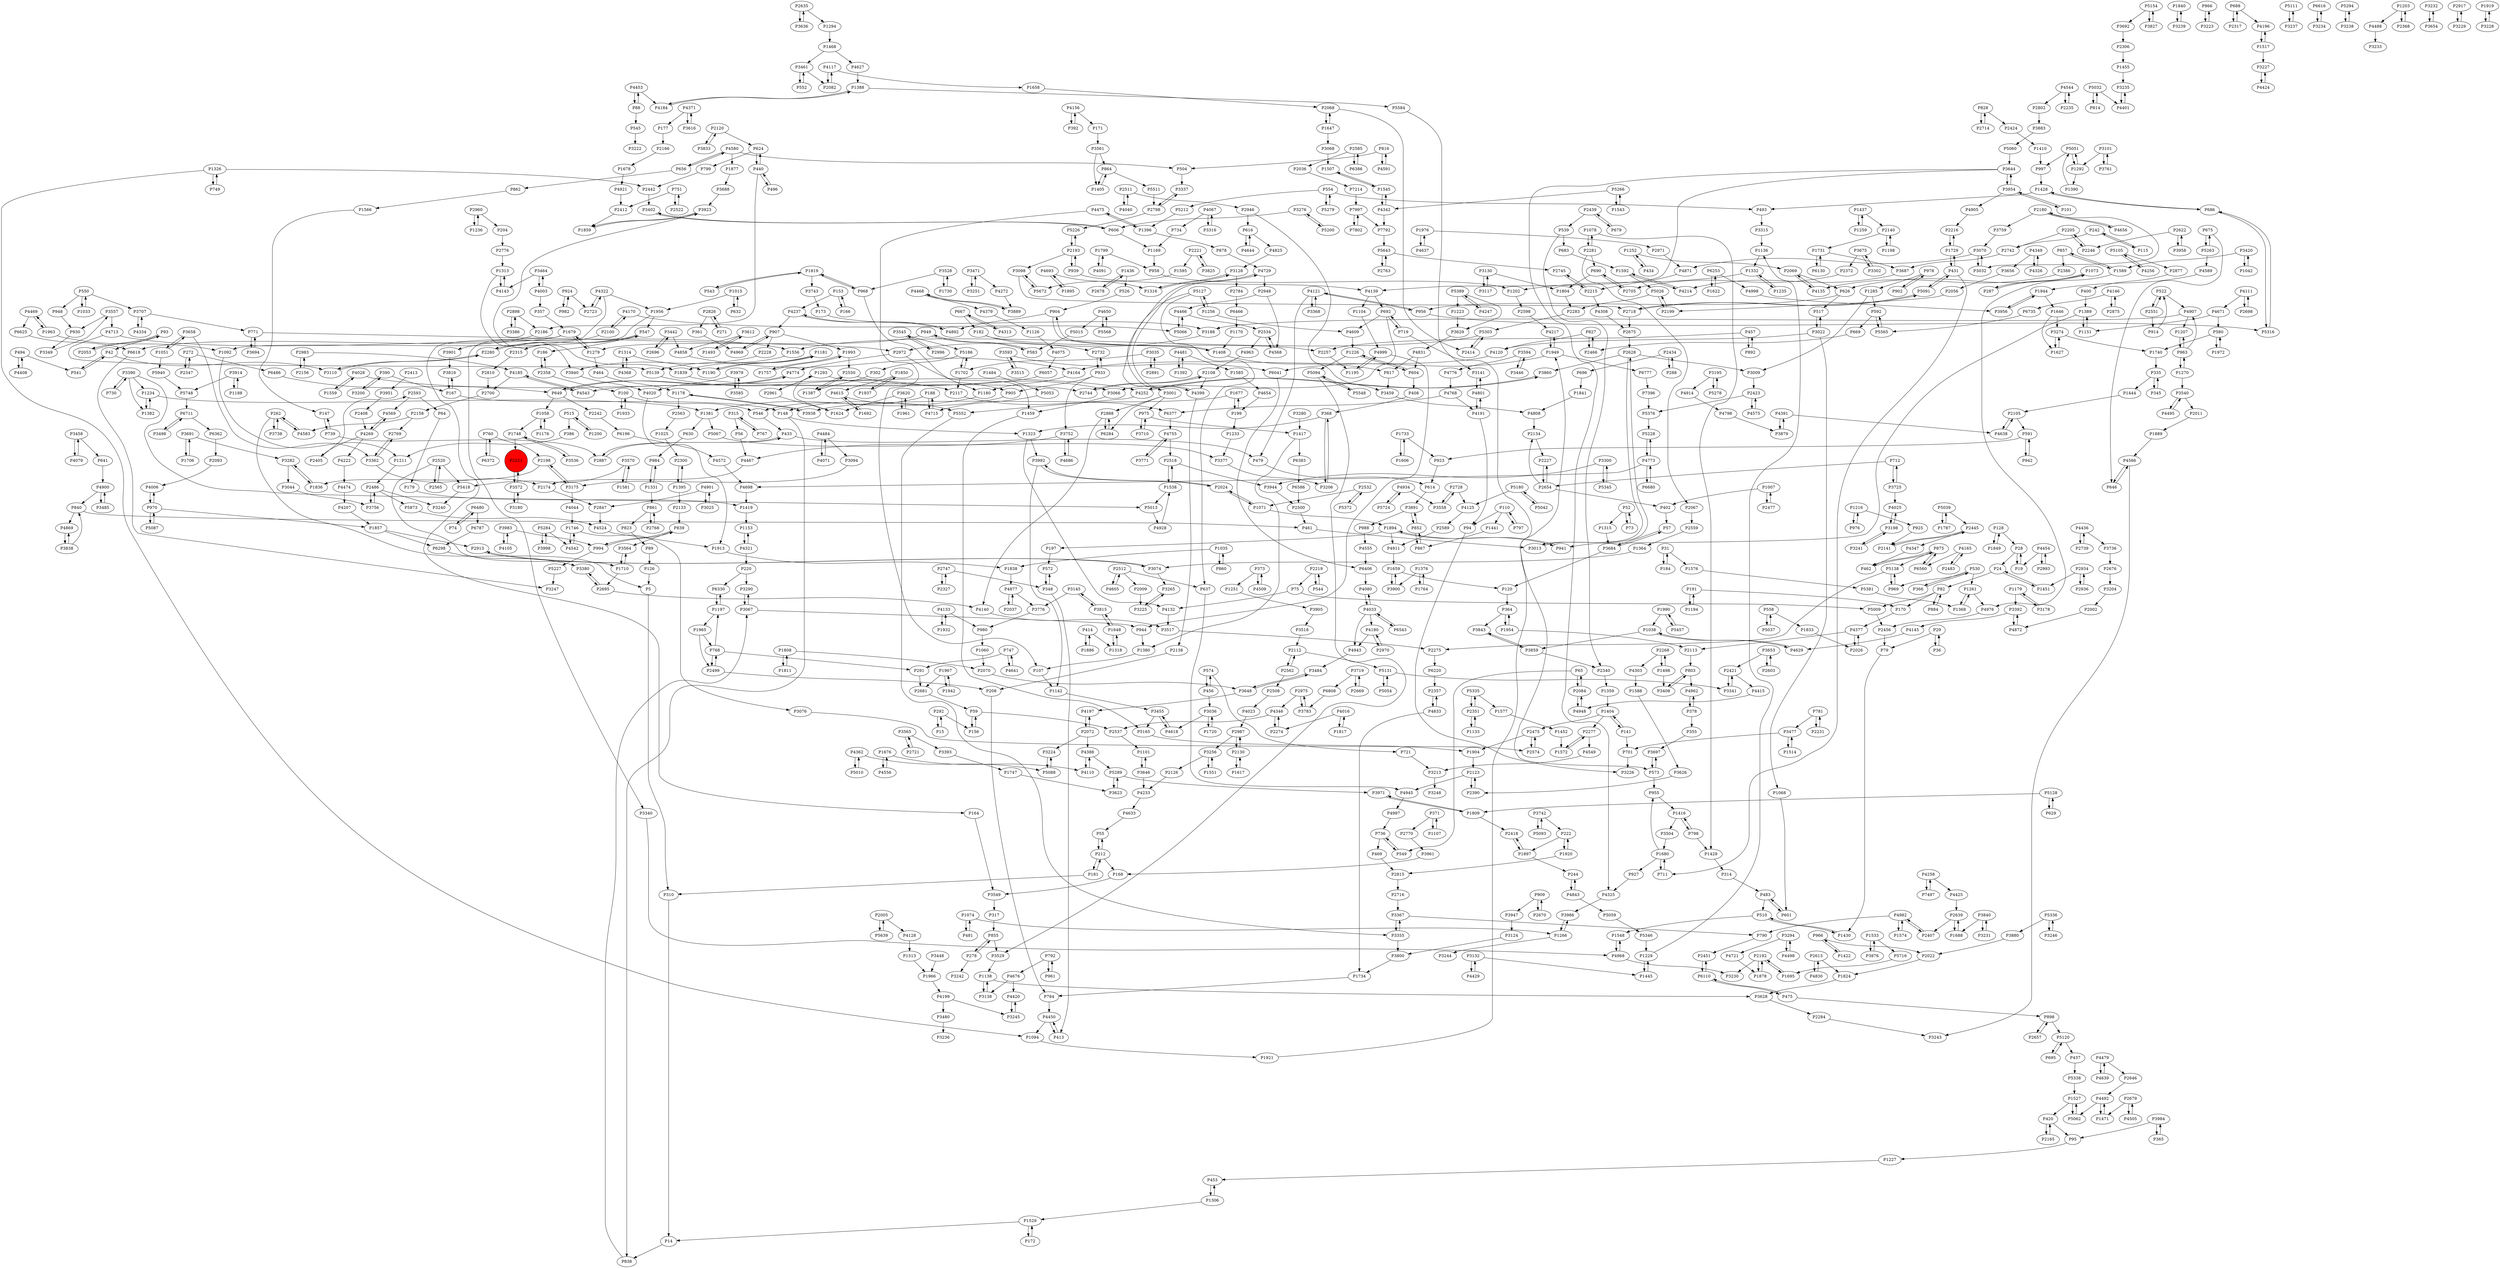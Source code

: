 digraph {
	P1428 -> P493
	P1498 -> P3408
	P2442 -> P3402
	P3572 -> P3180
	P968 -> P1180
	P4877 -> P2037
	P2072 -> P4197
	P2358 -> P100
	P4962 -> P378
	P3761 -> P3101
	P1007 -> P2477
	P4133 -> P1932
	P4143 -> P1313
	P3992 -> P2024
	P3692 -> P2306
	P1840 -> P3239
	P2961 -> P1624
	P2180 -> P4656
	P504 -> P3337
	P89 -> P126
	P4466 -> P5066
	P5568 -> P4650
	P1223 -> P3629
	P1007 -> P402
	P839 -> P994
	P1376 -> P1764
	P4033 -> P4180
	P4197 -> P2072
	P2002 -> P4872
	P1252 -> P434
	P14 -> P838
	P768 -> P1197
	P646 -> P4566
	P4020 -> P1913
	P1436 -> P526
	P2728 -> P4125
	P3648 -> P4197
	P4140 -> P3517
	P4871 -> P2215
	P3141 -> P4801
	P736 -> P549
	P4544 -> P2802
	P4321 -> P220
	P4222 -> P4474
	P2108 -> P4399
	P481 -> P1074
	P675 -> P646
	P3302 -> P3675
	P1894 -> P197
	P335 -> P1444
	P1993 -> P1757
	P3464 -> P4003
	P1731 -> P6130
	P2280 -> P3110
	P420 -> P2165
	P2993 -> P4454
	P5087 -> P970
	P1404 -> P141
	P4831 -> P604
	P4117 -> P1658
	P1897 -> P2418
	P2072 -> P3224
	P6298 -> P3380
	P3529 -> P1138
	P1581 -> P3570
	P827 -> P2466
	P2423 -> P5376
	P2888 -> P6284
	P3504 -> P1680
	P2281 -> P2067
	P1416 -> P3504
	P5094 -> P3529
	P4755 -> P3771
	P3594 -> P3446
	P1878 -> P2192
	P3274 -> P1627
	P4349 -> P4326
	P2744 -> P2108
	P686 -> P5316
	P1710 -> P2695
	P5131 -> P5054
	P4650 -> P5568
	P156 -> P59
	P3540 -> P2011
	P4997 -> P736
	P4637 -> P1976
	P4237 -> P907
	P4347 -> P462
	P4575 -> P2423
	P1622 -> P6253
	P1734 -> P784
	P1256 -> P4609
	P5716 -> P1695
	P220 -> P3290
	P4798 -> P3879
	P390 -> P167
	P2934 -> P1451
	P857 -> P2386
	P994 -> P839
	P592 -> P669
	P100 -> P1933
	P1058 -> P1748
	P2565 -> P2520
	P4481 -> P1585
	P2268 -> P1498
	P2340 -> P1359
	P2280 -> P547
	P3442 -> P4858
	P4474 -> P4207
	P1259 -> P1437
	P866 -> P3223
	P2231 -> P781
	P272 -> P6486
	P4524 -> P1913
	P3742 -> P5093
	P6586 -> P2500
	P949 -> P1279
	P2739 -> P4436
	P3265 -> P3225
	P2445 -> P2141
	P1316 -> P3128
	P630 -> P984
	P3455 -> P5165
	P6130 -> P1731
	P1857 -> P6298
	P2520 -> P2565
	P2005 -> P5639
	P4492 -> P1471
	P3390 -> P5013
	P3251 -> P3471
	P574 -> P456
	P3101 -> P3761
	P1659 -> P3900
	P3938 -> P1178
	P1577 -> P1452
	P4773 -> P5228
	P573 -> P3697
	P541 -> P42
	P3022 -> P1068
	P2551 -> P522
	P4170 -> P2100
	P1234 -> P1382
	P302 -> P1387
	P930 -> P3349
	P15 -> P292
	P6618 -> P3247
	P3448 -> P1966
	P3124 -> P3800
	P4016 -> P2274
	P2123 -> P2390
	P2913 -> P3074
	P469 -> P2815
	P1417 -> P1380
	P5066 -> P4466
	P3393 -> P1747
	P966 -> P2022
	P3480 -> P3236
	P1382 -> P1234
	P1455 -> P3235
	P6220 -> P2357
	P5059 -> P5346
	P924 -> P982
	P5552 -> P3355
	P798 -> P1416
	P688 -> P2317
	P1405 -> P864
	P522 -> P4907
	P2277 -> P1572
	P771 -> P2972
	P1292 -> P1390
	P580 -> P1972
	P2424 -> P1410
	P5032 -> P814
	P712 -> P3725
	P390 -> P3200
	P1576 -> P5381
	P7214 -> P7997
	P3074 -> P3265
	P1107 -> P371
	P291 -> P2681
	P4388 -> P4110
	P3001 -> P6284
	P1617 -> P2130
	P1364 -> P3074
	P4755 -> P2518
	P2174 -> P2847
	P1094 -> P1921
	P2113 -> P803
	P1390 -> P5051
	P669 -> P2466
	P3044 -> P3756
	P5105 -> P4256
	P3001 -> P2888
	P5015 -> P583
	P1178 -> P2563
	P4185 -> P2700
	P82 -> P170
	P624 -> P440
	P924 -> P2723
	P2747 -> P348
	P958 -> P1202
	P4572 -> P4698
	P5154 -> P3827
	P2105 -> P591
	P4170 -> P5066
	P366 -> P530
	P1533 -> P5716
	P2875 -> P4146
	P153 -> P166
	P4436 -> P2739
	P4346 -> P2537
	P3710 -> P975
	P1261 -> P1368
	P4945 -> P4997
	P1824 -> P3628
	P1895 -> P4693
	P909 -> P2670
	P2654 -> P2227
	P3035 -> P2891
	P1138 -> P3628
	P3098 -> P2718
	P695 -> P5120
	P4892 -> P4237
	P335 -> P345
	P7997 -> P7792
	P1073 -> P287
	P3833 -> P2120
	P5639 -> P2005
	P3594 -> P4776
	P3471 -> P4272
	P616 -> P4825
	P79 -> P1430
	P2215 -> P4308
	P5 -> P310
	P6110 -> P2451
	P4774 -> P649
	P3771 -> P4755
	P3840 -> P3231
	P2718 -> P2675
	P2130 -> P2987
	P2216 -> P1729
	P197 -> P572
	P1990 -> P1038
	P3256 -> P1551
	P573 -> P955
	P1388 -> P4184
	P414 -> P1886
	P2972 -> P1459
	P1015 -> P1956
	P1748 -> P3536
	P1949 -> P6041
	P7997 -> P7802
	P95 -> P1227
	P690 -> P1804
	P2551 -> P914
	P6383 -> P6586
	P4580 -> P1877
	P4391 -> P3879
	P3022 -> P517
	P1949 -> P6777
	P2439 -> P679
	P1170 -> P1408
	P1035 -> P860
	P3653 -> P2421
	P364 -> P1954
	P2284 -> P3243
	P4877 -> P3776
	P3725 -> P712
	P892 -> P457
	P1595 -> P5672
	P721 -> P3213
	P1677 -> P199
	P3752 -> P4467
	P6330 -> P1197
	P1176 -> P1058
	P28 -> P19
	P402 -> P57
	P3420 -> P1589
	P1517 -> P4196
	P4549 -> P3213
	P1545 -> P4342
	P1226 -> P604
	P314 -> P483
	P683 -> P1592
	P1408 -> P904
	P1368 -> P1261
	P1416 -> P798
	P4091 -> P1799
	P6480 -> P74
	P790 -> P2451
	P1313 -> P4143
	P3485 -> P4900
	P768 -> P2499
	P4165 -> P2483
	P2698 -> P4111
	P526 -> P904
	P494 -> P4408
	P7396 -> P5376
	P3743 -> P173
	P2205 -> P2742
	P5289 -> P3971
	P3838 -> P4869
	P4475 -> P107
	P5200 -> P3276
	P970 -> P4006
	P546 -> P433
	P864 -> P5511
	P878 -> P4729
	P4025 -> P3198
	P1452 -> P1572
	P692 -> P719
	P686 -> P1428
	P1624 -> P1293
	P948 -> P930
	P1285 -> P3009
	P4003 -> P357
	P6711 -> P3498
	P167 -> P3816
	P1313 -> P3940
	P3827 -> P5154
	P1538 -> P5013
	P1169 -> P958
	P4322 -> P1956
	P220 -> P6330
	P5565 -> P592
	P1408 -> P817
	P5165 -> P1904
	P591 -> P942
	P4468 -> P3889
	P1074 -> P1266
	P2550 -> P3066
	P2716 -> P3367
	P94 -> P3226
	P1592 -> P5026
	P110 -> P797
	P24 -> P1451
	P1799 -> P4091
	P5093 -> P3742
	P3561 -> P864
	P2414 -> P5303
	P4721 -> P1878
	P4023 -> P2987
	P5180 -> P4125
	P6625 -> P6618
	P4469 -> P6625
	P1976 -> P4637
	P433 -> P479
	P2585 -> P6386
	P2520 -> P1710
	P5111 -> P3237
	P4121 -> P3368
	P4121 -> P956
	P3900 -> P1659
	P6480 -> P6787
	P440 -> P2186
	P988 -> P4555
	P1331 -> P984
	P73 -> P52
	P5091 -> P431
	P3392 -> P4145
	P3128 -> P2784
	P4006 -> P970
	P2407 -> P4982
	P272 -> P2347
	P3623 -> P5289
	P852 -> P867
	P3280 -> P1417
	P1179 -> P3178
	P1606 -> P1733
	P31 -> P184
	P3009 -> P2423
	P88 -> P545
	P2037 -> P4877
	P182 -> P2732
	P2180 -> P3759
	P3446 -> P3594
	P1417 -> P6383
	P1035 -> P1838
	P558 -> P1833
	P4901 -> P3025
	P3223 -> P866
	P42 -> P541
	P6377 -> P4755
	P4346 -> P2274
	P1306 -> P453
	P2126 -> P4233
	P5336 -> P3246
	P3565 -> P3393
	P2140 -> P1731
	P898 -> P2657
	P624 -> P799
	P3646 -> P1101
	P1507 -> P1545
	P6560 -> P875
	P6616 -> P3234
	P2675 -> P2628
	P3859 -> P3843
	P2165 -> P420
	P2315 -> P2810
	P262 -> P3738
	P855 -> P278
	P1730 -> P3528
	P1877 -> P3688
	P1920 -> P222
	P2562 -> P2508
	P6057 -> P4543
	P2357 -> P4833
	P861 -> P823
	P3368 -> P4121
	P4969 -> P907
	P4467 -> P2174
	P6196 -> P4572
	P1648 -> P3815
	P2971 -> P4871
	P2728 -> P3558
	P1256 -> P5127
	P3905 -> P3518
	P816 -> P4591
	P368 -> P1323
	P5303 -> P1556
	P2802 -> P3883
	P2696 -> P3442
	P6253 -> P1622
	P1392 -> P4481
	P6680 -> P4773
	P2300 -> P1395
	P1702 -> P5186
	P355 -> P3697
	P1731 -> P3687
	P4436 -> P3736
	P1819 -> P3743
	P2327 -> P2747
	P939 -> P2193
	P1904 -> P2123
	P816 -> P504
	P3117 -> P3130
	P5042 -> P5180
	P4776 -> P4768
	P1747 -> P3623
	P616 -> P4644
	P3067 -> P944
	P3282 -> P1836
	P2603 -> P3653
	P4105 -> P3983
	P2192 -> P3230
	P2654 -> P2134
	P2718 -> P5091
	P3954 -> P101
	P5284 -> P4542
	P6372 -> P760
	P4825 -> P3128
	P4391 -> P4638
	P4999 -> P1195
	P4313 -> P667
	P3658 -> P3362
	P1954 -> P364
	P2134 -> P2227
	P3719 -> P6808
	P2613 -> P1824
	P2676 -> P3204
	P530 -> P366
	P2512 -> P4605
	P4481 -> P1392
	P292 -> P15
	P547 -> P186
	P3461 -> P552
	P1092 -> P1211
	P6777 -> P7396
	P4968 -> P3230
	P1746 -> P4542
	P3646 -> P4233
	P799 -> P2442
	P1179 -> P3392
	P751 -> P2522
	P184 -> P31
	P128 -> P28
	P656 -> P862
	P3036 -> P1720
	P1389 -> P1151
	P3616 -> P4371
	P4843 -> P5059
	P1692 -> P4615
	P1678 -> P4921
	P626 -> P517
	P2705 -> P690
	P1894 -> P941
	P4833 -> P1734
	P1961 -> P3620
	P739 -> P147
	P5294 -> P3238
	P42 -> P3110
	P1235 -> P1332
	P4583 -> P262
	P440 -> P496
	P4125 -> P2589
	P1437 -> P2140
	P554 -> P493
	P2423 -> P4575
	P3951 -> P2408
	P719 -> P573
	P4556 -> P1676
	P4120 -> P4164
	P3545 -> P2996
	P1658 -> P2068
	P5335 -> P1577
	P65 -> P549
	P3691 -> P1706
	P4773 -> P6680
	P4033 -> P4943
	P1956 -> P1092
	P862 -> P1566
	P378 -> P4962
	P4424 -> P3227
	P461 -> P3013
	P4256 -> P5105
	P3992 -> P1142
	P5748 -> P6711
	P861 -> P2768
	P3094 -> P3175
	P923 -> P614
	P2563 -> P1025
	P1956 -> P547
	P4633 -> P55
	P4484 -> P4071
	P2628 -> P3860
	P1266 -> P3244
	P4693 -> P1316
	P2635 -> P3636
	P4544 -> P2235
	P191 -> P1194
	P75 -> P5009
	P5051 -> P997
	P1548 -> P4968
	P52 -> P73
	P3110 -> P2280
	P3684 -> P120
	P2798 -> P3337
	P3540 -> P4495
	P3961 -> P168
	P1468 -> P3461
	P1203 -> P4488
	P1517 -> P3227
	P413 -> P4450
	P4199 -> P3480
	P2975 -> P3783
	P4128 -> P1513
	P365 -> P3984
	P5511 -> P2798
	P994 -> P5227
	P1559 -> P4028
	P4342 -> P7792
	P3979 -> P3585
	P4325 -> P3986
	P3175 -> P4044
	P2486 -> P5873
	P4075 -> P6057
	P734 -> P1169
	P4713 -> P1556
	P1498 -> P2268
	P4568 -> P2534
	P244 -> P4843
	P2158 -> P4583
	P2593 -> P64
	P4934 -> P3558
	P583 -> P949
	P3891 -> P988
	P1422 -> P966
	P2776 -> P1313
	P2574 -> P2475
	P4269 -> P4222
	P4639 -> P4479
	P792 -> P4676
	P5091 -> P2718
	P515 -> P1200
	P5228 -> P4773
	P907 -> P4969
	P904 -> P4892
	P2898 -> P3386
	P2140 -> P1198
	P2622 -> P3958
	P3224 -> P5088
	P4591 -> P816
	P3274 -> P1740
	P1430 -> P510
	P4033 -> P4080
	P2193 -> P3098
	P315 -> P56
	P5105 -> P2877
	P171 -> P3561
	P3983 -> P994
	P5032 -> P4401
	P4858 -> P4164
	P186 -> P2358
	P3707 -> P4334
	P1285 -> P592
	P2593 -> P4569
	P2511 -> P2946
	P2072 -> P4388
	P550 -> P948
	P5724 -> P4934
	P4830 -> P2613
	P4609 -> P1226
	P2483 -> P4165
	P4495 -> P3540
	P1445 -> P1229
	P3880 -> P2022
	P2635 -> P1294
	P3235 -> P4401
	P2589 -> P4911
	P4326 -> P4349
	P4401 -> P3235
	P1197 -> P1965
	P93 -> P42
	P1236 -> P2960
	P4067 -> P3316
	P942 -> P591
	P4258 -> P4425
	P550 -> P1033
	P147 -> P739
	P1202 -> P2598
	P1679 -> P1279
	P3752 -> P4686
	P4040 -> P2511
	P3032 -> P3070
	P3367 -> P3355
	P543 -> P1819
	P1920 -> P2815
	P2714 -> P828
	P164 -> P3549
	P1729 -> P431
	P278 -> P855
	P2654 -> P402
	P4165 -> P6560
	P3725 -> P4025
	P1180 -> P1381
	P2598 -> P4217
	P2421 -> P3341
	P3940 -> P4020
	P1894 -> P4911
	P400 -> P1389
	P1294 -> P1468
	P1437 -> P1259
	P3984 -> P95
	P4334 -> P3707
	P2987 -> P2130
	P4453 -> P4184
	P3815 -> P1648
	P2268 -> P4303
	P1292 -> P5051
	P2386 -> P4135
	P7497 -> P4258
	P2500 -> P461
	P626 -> P956
	P817 -> P3459
	P3653 -> P2603
	P3914 -> P5748
	P2372 -> P2705
	P2613 -> P4830
	P1326 -> P749
	P4247 -> P5389
	P784 -> P4450
	P4928 -> P1538
	P2024 -> P3992
	P6253 -> P4998
	P3195 -> P4914
	P3066 -> P1459
	P2193 -> P939
	P1543 -> P5266
	P1648 -> P1318
	P3128 -> P1316
	P522 -> P2551
	P1451 -> P24
	P3067 -> P3290
	P6466 -> P1170
	P1126 -> P4075
	P4111 -> P2698
	P2562 -> P2112
	P5026 -> P2283
	P3458 -> P4079
	P4943 -> P3484
	P3290 -> P3067
	P2960 -> P1236
	P3227 -> P4424
	P1293 -> P905
	P2198 -> P3175
	P2192 -> P1695
	P2005 -> P4128
	P2351 -> P1133
	P1441 -> P867
	P315 -> P767
	P153 -> P4237
	P1104 -> P4999
	P978 -> P902
	P1181 -> P1190
	P3377 -> P3206
	P3198 -> P3241
	P2559 -> P1364
	P2405 -> P2593
	P2466 -> P827
	P2024 -> P1071
	P1033 -> P550
	P2228 -> P3940
	P3956 -> P1944
	P1702 -> P2117
	P456 -> P574
	P3025 -> P4901
	P2082 -> P4117
	P3687 -> P4214
	P2970 -> P4180
	P5051 -> P1292
	P4028 -> P4252
	P2877 -> P400
	P760 -> P6372
	P1323 -> P4132
	P141 -> P701
	P494 -> P541
	P1592 -> P4214
	P3825 -> P2221
	P5120 -> P695
	P949 -> P583
	P898 -> P5120
	P453 -> P1306
	P3570 -> P5418
	P3098 -> P5672
	P287 -> P1073
	P2768 -> P861
	P3518 -> P2112
	P1585 -> P4654
	P1266 -> P3986
	P222 -> P1897
	P3901 -> P3816
	P4808 -> P2134
	P1811 -> P1808
	P4907 -> P3188
	P3675 -> P2372
	P2100 -> P2315
	P2670 -> P909
	P2723 -> P4322
	P5389 -> P3629
	P2242 -> P6196
	P4269 -> P2405
	P614 -> P3891
	P5139 -> P2117
	P3068 -> P1507
	P749 -> P1326
	P1841 -> P4808
	P3628 -> P2284
	P2678 -> P1436
	P592 -> P5565
	P970 -> P1857
	P3132 -> P1445
	P5010 -> P4362
	P1151 -> P1389
	P4469 -> P1963
	P262 -> P4583
	P1538 -> P2518
	P4111 -> P4671
	P2628 -> P3013
	P2068 -> P1647
	P803 -> P3408
	P4569 -> P4269
	P545 -> P3222
	P222 -> P1920
	P1404 -> P2475
	P2996 -> P3545
	P4901 -> P2847
	P120 -> P364
	P6711 -> P6362
	P4982 -> P790
	P278 -> P3242
	P4676 -> P4420
	P2695 -> P4140
	P606 -> P1169
	P378 -> P355
	P2960 -> P204
	P2518 -> P3944
	P1944 -> P3956
	P3225 -> P3265
	P6041 -> P6406
	P212 -> P55
	P4479 -> P4639
	P4003 -> P3464
	P904 -> P1408
	P115 -> P242
	P3688 -> P3923
	P2518 -> P1538
	P56 -> P4467
	P3315 -> P1136
	P166 -> P153
	P1967 -> P2681
	P1181 -> P1839
	P2639 -> P2407
	P606 -> P3402
	P4968 -> P1548
	P4156 -> P171
	P679 -> P2439
	P3178 -> P1179
	P4729 -> P2948
	P1680 -> P927
	P4233 -> P4633
	P5227 -> P3247
	P2550 -> P1387
	P550 -> P3707
	P310 -> P14
	P747 -> P4641
	P204 -> P2776
	P2186 -> P3901
	P1972 -> P580
	P3572 -> P3221
	P4146 -> P6735
	P969 -> P5138
	P2508 -> P4023
	P852 -> P3891
	P29 -> P36
	P5672 -> P3098
	P5940 -> P5748
	P4914 -> P4798
	P75 -> P4132
	P1190 -> P1181
	P5873 -> P4524
	P1211 -> P2486
	P4067 -> P734
	P1921 -> P1949
	P168 -> P3549
	P3188 -> P2972
	P1315 -> P3684
	P530 -> P969
	P5062 -> P1527
	P667 -> P182
	P760 -> P2198
	P6110 -> P475
	P1748 -> P3221
	P2108 -> P2744
	P1203 -> P2368
	P3237 -> P5111
	P3282 -> P3044
	P172 -> P1529
	P554 -> P5279
	P3195 -> P5278
	P3859 -> P2340
	P2946 -> P3459
	P4408 -> P494
	P1646 -> P3274
	P604 -> P1226
	P357 -> P1679
	P3691 -> P3282
	P3620 -> P1624
	P3838 -> P840
	P3986 -> P1266
	P840 -> P461
	P515 -> P386
	P3954 -> P4905
	P1574 -> P4982
	P1804 -> P2283
	P1234 -> P1381
	P1949 -> P4217
	P3198 -> P4025
	P1746 -> P3076
	P2534 -> P4963
	P1468 -> P4627
	P2084 -> P65
	P4729 -> P4399
	P52 -> P1315
	P5289 -> P3623
	P2130 -> P1617
	P2522 -> P751
	P2763 -> P5643
	P2679 -> P4505
	P3362 -> P2769
	P1388 -> P5584
	P3883 -> P5060
	P2056 -> P2199
	P4801 -> P3141
	P2227 -> P2654
	P2439 -> P539
	P3891 -> P852
	P408 -> P368
	P1937 -> P1850
	P199 -> P1677
	P1251 -> P3905
	P3564 -> P1710
	P875 -> P462
	P3234 -> P6616
	P2221 -> P1595
	P4121 -> P479
	P1551 -> P3256
	P3022 -> P4120
	P1965 -> P768
	P1963 -> P4469
	P5060 -> P3644
	P414 -> P1318
	P1153 -> P4321
	P483 -> P601
	P5154 -> P3692
	P3517 -> P2275
	P4117 -> P2082
	P2123 -> P4945
	P126 -> P5
	P2120 -> P624
	P364 -> P3843
	P2198 -> P1836
	P74 -> P6480
	P914 -> P522
	P547 -> P2280
	P3130 -> P1804
	P179 -> P1419
	P984 -> P1331
	P2306 -> P1455
	P2022 -> P1824
	P3707 -> P771
	P4214 -> P1592
	P1227 -> P453
	P1071 -> P1894
	P1572 -> P2277
	P1216 -> P925
	P3984 -> P365
	P4650 -> P5015
	P110 -> P1441
	P2026 -> P4377
	P907 -> P1993
	P580 -> P1740
	P59 -> P2537
	P3232 -> P3654
	P860 -> P1035
	P371 -> P2770
	P5026 -> P2199
	P2105 -> P4638
	P242 -> P2742
	P496 -> P440
	P1306 -> P1529
	P649 -> P2242
	P5303 -> P2414
	P975 -> P1417
	P909 -> P3947
	P3341 -> P2421
	P823 -> P89
	P3013 -> P2628
	P4644 -> P616
	P101 -> P3954
	P5278 -> P3195
	P2917 -> P3229
	P1396 -> P4475
	P2274 -> P4346
	P2445 -> P4347
	P857 -> P1589
	P2975 -> P4346
	P3889 -> P4468
	P2769 -> P3362
	P4139 -> P692
	P1527 -> P5062
	P4145 -> P4629
	P4638 -> P2105
	P82 -> P884
	P1419 -> P1153
	P1740 -> P335
	P2486 -> P3756
	P3221 -> P3572
	P5372 -> P2532
	P1849 -> P128
	P2408 -> P4269
	P4454 -> P2993
	P3528 -> P1730
	P649 -> P1058
	P3515 -> P3593
	P4831 -> P817
	P5316 -> P686
	P4693 -> P1895
	P1676 -> P4110
	P4963 -> P2108
	P3355 -> P3367
	P3558 -> P2728
	P4371 -> P177
	P768 -> P291
	P1195 -> P4999
	P1527 -> P420
	P902 -> P978
	P2412 -> P1859
	P1680 -> P955
	P2156 -> P2983
	P1932 -> P4133
	P667 -> P4313
	P1025 -> P2300
	P3256 -> P2126
	P4080 -> P4033
	P6735 -> P5565
	P3719 -> P2669
	P3477 -> P1514
	P1178 -> P3938
	P4362 -> P5010
	P5186 -> P302
	P3200 -> P390
	P4362 -> P5088
	P4191 -> P94
	P4399 -> P2138
	P2810 -> P2700
	P1886 -> P414
	P4905 -> P2216
	P3536 -> P1748
	P1566 -> P147
	P6386 -> P2585
	P3238 -> P5294
	P440 -> P624
	P1293 -> P2961
	P730 -> P3390
	P1136 -> P1332
	P3658 -> P1051
	P701 -> P3226
	P177 -> P2166
	P3612 -> P1493
	P475 -> P898
	P692 -> P4609
	P5389 -> P1223
	P1078 -> P1429
	P956 -> P5316
	P4133 -> P980
	P4342 -> P1545
	P3644 -> P4325
	P288 -> P2434
	P3684 -> P57
	P371 -> P1107
	P5013 -> P4928
	P1436 -> P2678
	P4872 -> P3392
	P2317 -> P688
	P2215 -> P2745
	P348 -> P572
	P2826 -> P361
	P3076 -> P2574
	P1207 -> P963
	P475 -> P6110
	P3979 -> P4020
	P939 -> P4139
	P3815 -> P3145
	P3498 -> P6711
	P1954 -> P2113
	P781 -> P3477
	P3944 -> P2500
	P457 -> P892
	P4322 -> P3340
	P2646 -> P4492
	P4272 -> P3889
	P1395 -> P2133
	P4686 -> P3752
	P1060 -> P2070
	P457 -> P2257
	P2100 -> P4170
	P3145 -> P3776
	P1051 -> P5940
	P348 -> P413
	P1318 -> P1648
	P1229 -> P1445
	P2669 -> P3719
	P1133 -> P2351
	P1729 -> P2216
	P188 -> P546
	P4258 -> P7497
	P4768 -> P4191
	P4454 -> P19
	P1799 -> P958
	P4164 -> P1180
	P5418 -> P3240
	P3971 -> P1809
	P1710 -> P3564
	P3392 -> P4872
	P1252 -> P2069
	P1993 -> P2550
	P1038 -> P4629
	P2281 -> P1078
	P966 -> P1422
	P5131 -> P3341
	P2983 -> P4185
	P6543 -> P4033
	P29 -> P79
	P2011 -> P1889
	P1556 -> P5139
	P1381 -> P630
	P3204 -> P2002
	P3035 -> P1702
	P5279 -> P554
	P4252 -> P3860
	P1279 -> P464
	P188 -> P4715
	P1787 -> P5039
	P191 -> P170
	P4349 -> P3656
	P5138 -> P2275
	P4184 -> P1388
	P1859 -> P3923
	P933 -> P2732
	P4900 -> P840
	P855 -> P3529
	P4998 -> P3956
	P2887 -> P433
	P1919 -> P3228
	P1326 -> P1094
	P530 -> P1261
	P368 -> P3206
	P373 -> P1251
	P3557 -> P4713
	P554 -> P5212
	P6406 -> P4080
	P2742 -> P3687
	P4589 -> P1944
	P5053 -> P4715
	P1942 -> P1967
	P4921 -> P2412
	P1695 -> P2192
	P4016 -> P1817
	P4629 -> P1038
	P1809 -> P2418
	P3294 -> P4721
	P199 -> P1233
	P5338 -> P1527
	P2537 -> P1101
	P944 -> P1380
	P59 -> P156
	P317 -> P855
	P978 -> P1285
	P1197 -> P6330
	P3675 -> P3302
	P3636 -> P2635
	P4071 -> P4484
	P2221 -> P3825
	P3459 -> P4808
	P2084 -> P4948
	P963 -> P4907
	P3471 -> P3251
	P2117 -> P6377
	P3300 -> P5345
	P2948 -> P4466
	P2180 -> P3032
	P544 -> P2219
	P3742 -> P222
	P4907 -> P1207
	P5263 -> P4589
	P1194 -> P191
	P1589 -> P4976
	P3694 -> P771
	P3561 -> P1405
	P1889 -> P4566
	P1216 -> P976
	P464 -> P1178
	P2138 -> P208
	P2983 -> P2156
	P19 -> P28
	P4948 -> P2084
	P2972 -> P4774
	P2499 -> P208
	P433 -> P2887
	P6808 -> P3783
	P170 -> P4377
	P7802 -> P7997
	P3402 -> P606
	P2679 -> P1471
	P1808 -> P2070
	P1380 -> P107
	P1976 -> P2971
	P3276 -> P606
	P690 -> P2705
	P747 -> P291
	P4466 -> P2534
	P1679 -> P164
	P1545 -> P1507
	P1314 -> P4368
	P3367 -> P790
	P1323 -> P3992
	P1270 -> P963
	P4671 -> P1151
	P373 -> P4509
	P5263 -> P675
	P2112 -> P2562
	P3213 -> P3248
	P4505 -> P2679
	P3246 -> P5336
	P5381 -> P1368
	P3380 -> P2695
	P1819 -> P543
	P1588 -> P3626
	P173 -> P3188
	P1071 -> P2024
	P3876 -> P1533
	P3629 -> P4831
	P483 -> P510
	P4180 -> P2970
	P968 -> P1819
	P2070 -> P3648
	P7792 -> P5643
	P1138 -> P3138
	P479 -> P614
	P3355 -> P3800
	P3484 -> P3648
	P803 -> P4962
	P345 -> P335
	P2347 -> P272
	P2275 -> P6220
	P3626 -> P2390
	P4450 -> P1094
	P1990 -> P5457
	P2009 -> P3225
	P110 -> P94
	P980 -> P1060
	P5643 -> P2763
	P3455 -> P4618
	P976 -> P1216
	P2987 -> P3256
	P2770 -> P3961
	P3759 -> P3070
	P4566 -> P646
	P637 -> P4945
	P4618 -> P3455
	P431 -> P5091
	P3241 -> P3198
	P517 -> P3022
	P1389 -> P941
	P2585 -> P2036
	P1038 -> P3859
	P262 -> P5
	P3656 -> P2056
	P2257 -> P1195
	P4656 -> P2180
	P1078 -> P2281
	P875 -> P5138
	P4207 -> P1857
	P1529 -> P14
	P4475 -> P1396
	P55 -> P212
	P4488 -> P3233
	P3549 -> P317
	P3316 -> P4067
	P3840 -> P1688
	P93 -> P2053
	P3843 -> P3859
	P632 -> P1015
	P549 -> P736
	P2732 -> P933
	P456 -> P3036
	P181 -> P310
	P3860 -> P4252
	P4615 -> P5552
	P591 -> P923
	P1074 -> P481
	P2036 -> P7214
	P2451 -> P6110
	P3294 -> P4498
	P1850 -> P4615
	P1966 -> P4199
	P982 -> P924
	P5127 -> P637
	P4654 -> P199
	P31 -> P1576
	P3958 -> P2622
	P4033 -> P6543
	P3783 -> P2975
	P907 -> P2228
	P181 -> P212
	P167 -> P148
	P3442 -> P2696
	P2657 -> P898
	P828 -> P2424
	P242 -> P115
	P4399 -> P4729
	P65 -> P2084
	P2219 -> P544
	P2747 -> P2327
	P5548 -> P5094
	P1279 -> P1679
	P4492 -> P5062
	P4773 -> P4698
	P2700 -> P2158
	P4999 -> P944
	P5128 -> P1809
	P2141 -> P2445
	P905 -> P148
	P4377 -> P2113
	P5376 -> P5228
	P3206 -> P368
	P2477 -> P1007
	P970 -> P5087
	P1647 -> P3068
	P601 -> P483
	P5039 -> P1787
	P493 -> P3315
	P5643 -> P2745
	P558 -> P5037
	P4237 -> P4892
	P1200 -> P515
	P2695 -> P3380
	P1410 -> P997
	P2934 -> P2936
	P4371 -> P3616
	P2219 -> P75
	P3776 -> P980
	P712 -> P2654
	P3276 -> P5200
	P2681 -> P59
	P3620 -> P1961
	P827 -> P4120
	P696 -> P1841
	P5266 -> P1543
	P4566 -> P3243
	P2277 -> P4549
	P3914 -> P1188
	P4217 -> P1949
	P1493 -> P3612
	P5120 -> P437
	P431 -> P1729
	P1897 -> P244
	P2499 -> P768
	P2532 -> P5372
	P128 -> P1849
	P1706 -> P3691
	P1188 -> P3914
	P1679 -> P6618
	P4801 -> P4191
	P875 -> P6560
	P6362 -> P2093
	P2456 -> P79
	P3644 -> P3954
	P3738 -> P262
	P1808 -> P1811
	P2390 -> P2123
	P6284 -> P2888
	P2511 -> P4040
	P3923 -> P1859
	P867 -> P852
	P955 -> P1416
	P736 -> P469
	P798 -> P1429
	P5180 -> P5042
	P961 -> P792
	P4269 -> P4569
	P975 -> P3710
	P3130 -> P3117
	P1042 -> P3420
	P3557 -> P930
	P4420 -> P3245
	P1757 -> P1993
	P437 -> P5338
	P5039 -> P2445
	P5226 -> P2193
	P1764 -> P1376
	P4641 -> P747
	P4698 -> P1419
	P2826 -> P271
	P3337 -> P2798
	P1331 -> P861
	P4833 -> P2357
	P1332 -> P1235
	P5266 -> P4342
	P148 -> P838
	P4079 -> P3458
	P36 -> P29
	P3477 -> P701
	P3593 -> P6041
	P792 -> P961
	P1836 -> P3282
	P3998 -> P5284
	P1963 -> P1092
	P1514 -> P3477
	P5584 -> P3141
	P574 -> P721
	P767 -> P315
	P1051 -> P3658
	P1944 -> P1646
	P884 -> P82
	P2948 -> P4568
	P1381 -> P5067
	P3464 -> P4143
	P3175 -> P2198
	P4498 -> P3294
	P1933 -> P100
	P3800 -> P1734
	P1733 -> P923
	P2205 -> P2246
	P5067 -> P3377
	P3420 -> P1042
	P4715 -> P188
	P3458 -> P641
	P4843 -> P244
	P3697 -> P573
	P4191 -> P4801
	P2069 -> P626
	P2946 -> P616
	P4377 -> P2026
	P649 -> P4774
	P2622 -> P2246
	P4388 -> P5289
	P3593 -> P3515
	P3585 -> P3979
	P1332 -> P1202
	P1326 -> P2442
	P2898 -> P2186
	P5284 -> P3998
	P2192 -> P1878
	P4453 -> P88
	P271 -> P2826
	P1688 -> P2639
	P4110 -> P4388
	P2120 -> P3833
	P1817 -> P4016
	P1428 -> P686
	P5037 -> P558
	P3036 -> P4618
	P840 -> P4869
	P4185 -> P4543
	P4605 -> P2512
	P1733 -> P1606
	P2413 -> P3951
	P1659 -> P120
	P4196 -> P1517
	P1965 -> P2499
	P4139 -> P1104
	P2936 -> P2934
	P4303 -> P1588
	P2358 -> P186
	P4028 -> P1559
	P797 -> P110
	P2486 -> P3240
	P57 -> P3684
	P3947 -> P3124
	P1589 -> P857
	P3612 -> P4858
	P771 -> P3694
	P1833 -> P2026
	P392 -> P4156
	P2246 -> P2205
	P4135 -> P2069
	P1529 -> P172
	P1484 -> P5053
	P1513 -> P1966
	P1459 -> P5165
	P462 -> P875
	P839 -> P3564
	P6486 -> P649
	P1819 -> P968
	P1396 -> P878
	P4252 -> P5552
	P4869 -> P3838
	P3132 -> P4429
	P1226 -> P5094
	P3386 -> P2898
	P2520 -> P5418
	P2532 -> P1071
	P552 -> P3461
	P3816 -> P167
	P997 -> P1428
	P5127 -> P3001
	P107 -> P1142
	P2283 -> P5303
	P420 -> P95
	P572 -> P348
	P3954 -> P3644
	P1142 -> P3455
	P1270 -> P3540
	P82 -> P5009
	P208 -> P784
	P3074 -> P2913
	P4543 -> P4185
	P3001 -> P975
	P3736 -> P2676
	P3408 -> P803
	P3390 -> P730
	P1058 -> P1176
	P1314 -> P1190
	P5336 -> P3880
	P3340 -> P4968
	P4934 -> P5724
	P3879 -> P4391
	P838 -> P3067
	P292 -> P156
	P2351 -> P5335
	P5335 -> P2351
	P963 -> P1207
	P4429 -> P3132
	P4180 -> P4943
	P4132 -> P3517
	P3138 -> P1138
	P1627 -> P3274
	P2199 -> P5026
	P4479 -> P2646
	P3362 -> P2174
	P5346 -> P1229
	P510 -> P1548
	P100 -> P546
	P3228 -> P1919
	P1838 -> P4877
	P386 -> P1211
	P4976 -> P2456
	P3545 -> P5186
	P2434 -> P696
	P2053 -> P93
	P4509 -> P373
	P4542 -> P1746
	P2512 -> P637
	P434 -> P1252
	P814 -> P5032
	P2888 -> P4140
	P3145 -> P3815
	P5127 -> P1256
	P1068 -> P601
	P1857 -> P2913
	P5212 -> P1396
	P864 -> P1405
	P28 -> P24
	P148 -> P1323
	P1101 -> P3646
	P4911 -> P1659
	P3101 -> P1292
	P5389 -> P4247
	P4982 -> P1574
	P3565 -> P2721
	P3245 -> P4420
	P1404 -> P2277
	P3648 -> P3484
	P2368 -> P1203
	P5088 -> P3224
	P4580 -> P656
	P2475 -> P2574
	P3570 -> P1581
	P629 -> P5128
	P4468 -> P4379
	P2534 -> P4568
	P4146 -> P2875
	P927 -> P4325
	P1677 -> P3938
	P688 -> P4196
	P4484 -> P3094
	P3528 -> P968
	P2639 -> P1688
	P3390 -> P1382
	P361 -> P4969
	P1198 -> P2140
	P2166 -> P1678
	P4982 -> P2407
	P4580 -> P504
	P1680 -> P711
	P2798 -> P5226
	P3923 -> P1839
	P5186 -> P1702
	P3180 -> P3572
	P4768 -> P6377
	P4450 -> P413
	P5457 -> P1990
	P2158 -> P2769
	P1387 -> P2550
	P2512 -> P2009
	P1395 -> P2300
	P4322 -> P2723
	P3983 -> P4105
	P656 -> P4580
	P751 -> P2412
	P4156 -> P392
	P1646 -> P1627
	P510 -> P1430
	P1229 -> P1136
	P4379 -> P1126
	P2847 -> P4524
	P1359 -> P1404
	P3756 -> P2486
	P4627 -> P1388
	P692 -> P3066
	P4368 -> P1314
	P1533 -> P3876
	P4900 -> P3485
	P2891 -> P3035
	P1015 -> P632
	P212 -> P181
	P4615 -> P1692
	P2068 -> P2414
	P2421 -> P4415
	P3644 -> P4139
	P539 -> P683
	P1809 -> P3971
	P431 -> P711
	P1233 -> P3377
	P675 -> P5263
	P3349 -> P3557
	P963 -> P1270
	P2721 -> P3565
	P88 -> P4453
	P2475 -> P1904
	P3461 -> P2082
	P5009 -> P2456
	P4425 -> P2639
	P5094 -> P5548
	P2418 -> P1897
	P4555 -> P6406
	P182 -> P2257
	P2193 -> P5226
	P2784 -> P6466
	P739 -> P2887
	P3654 -> P3232
	P4671 -> P580
	P2112 -> P5131
	P3229 -> P2917
	P2093 -> P4006
	P1647 -> P2068
	P64 -> P179
	P3070 -> P3032
	P3231 -> P3840
	P24 -> P82
	P1720 -> P3036
	P2281 -> P690
	P2815 -> P2716
	P1839 -> P2744
	P4199 -> P3245
	P1471 -> P4492
	P3390 -> P1234
	P4321 -> P1153
	P6787 -> P6298
	P4044 -> P1746
	P719 -> P692
	P5128 -> P629
	P2434 -> P288
	P781 -> P2231
	P925 -> P2141
	P2067 -> P2559
	P828 -> P2714
	P2235 -> P4544
	P4713 -> P5139
	P2745 -> P2215
	P4415 -> P4948
	P1261 -> P4976
	P1850 -> P1937
	P3070 -> P4871
	P212 -> P168
	P1676 -> P4556
	P5138 -> P969
	P933 -> P3752
	P5054 -> P5131
	P956 -> P4121
	P711 -> P1680
	P2133 -> P839
	P604 -> P408
	P5345 -> P3300
	P1444 -> P2105
	P1429 -> P314
	P2069 -> P4135
	P3239 -> P1840
	P641 -> P4900
	P1376 -> P3900
	P933 -> P905
	P1967 -> P1942
	P941 -> P1894
	P1073 -> P626
	P539 -> P2340
	P2628 -> P3009
	P4308 -> P2675
	P3300 -> P3944
	P1913 -> P1838
	P4676 -> P3138
	P141 -> P1404
	P3221 [shape=circle]
	P3221 [style=filled]
	P3221 [fillcolor=red]
}